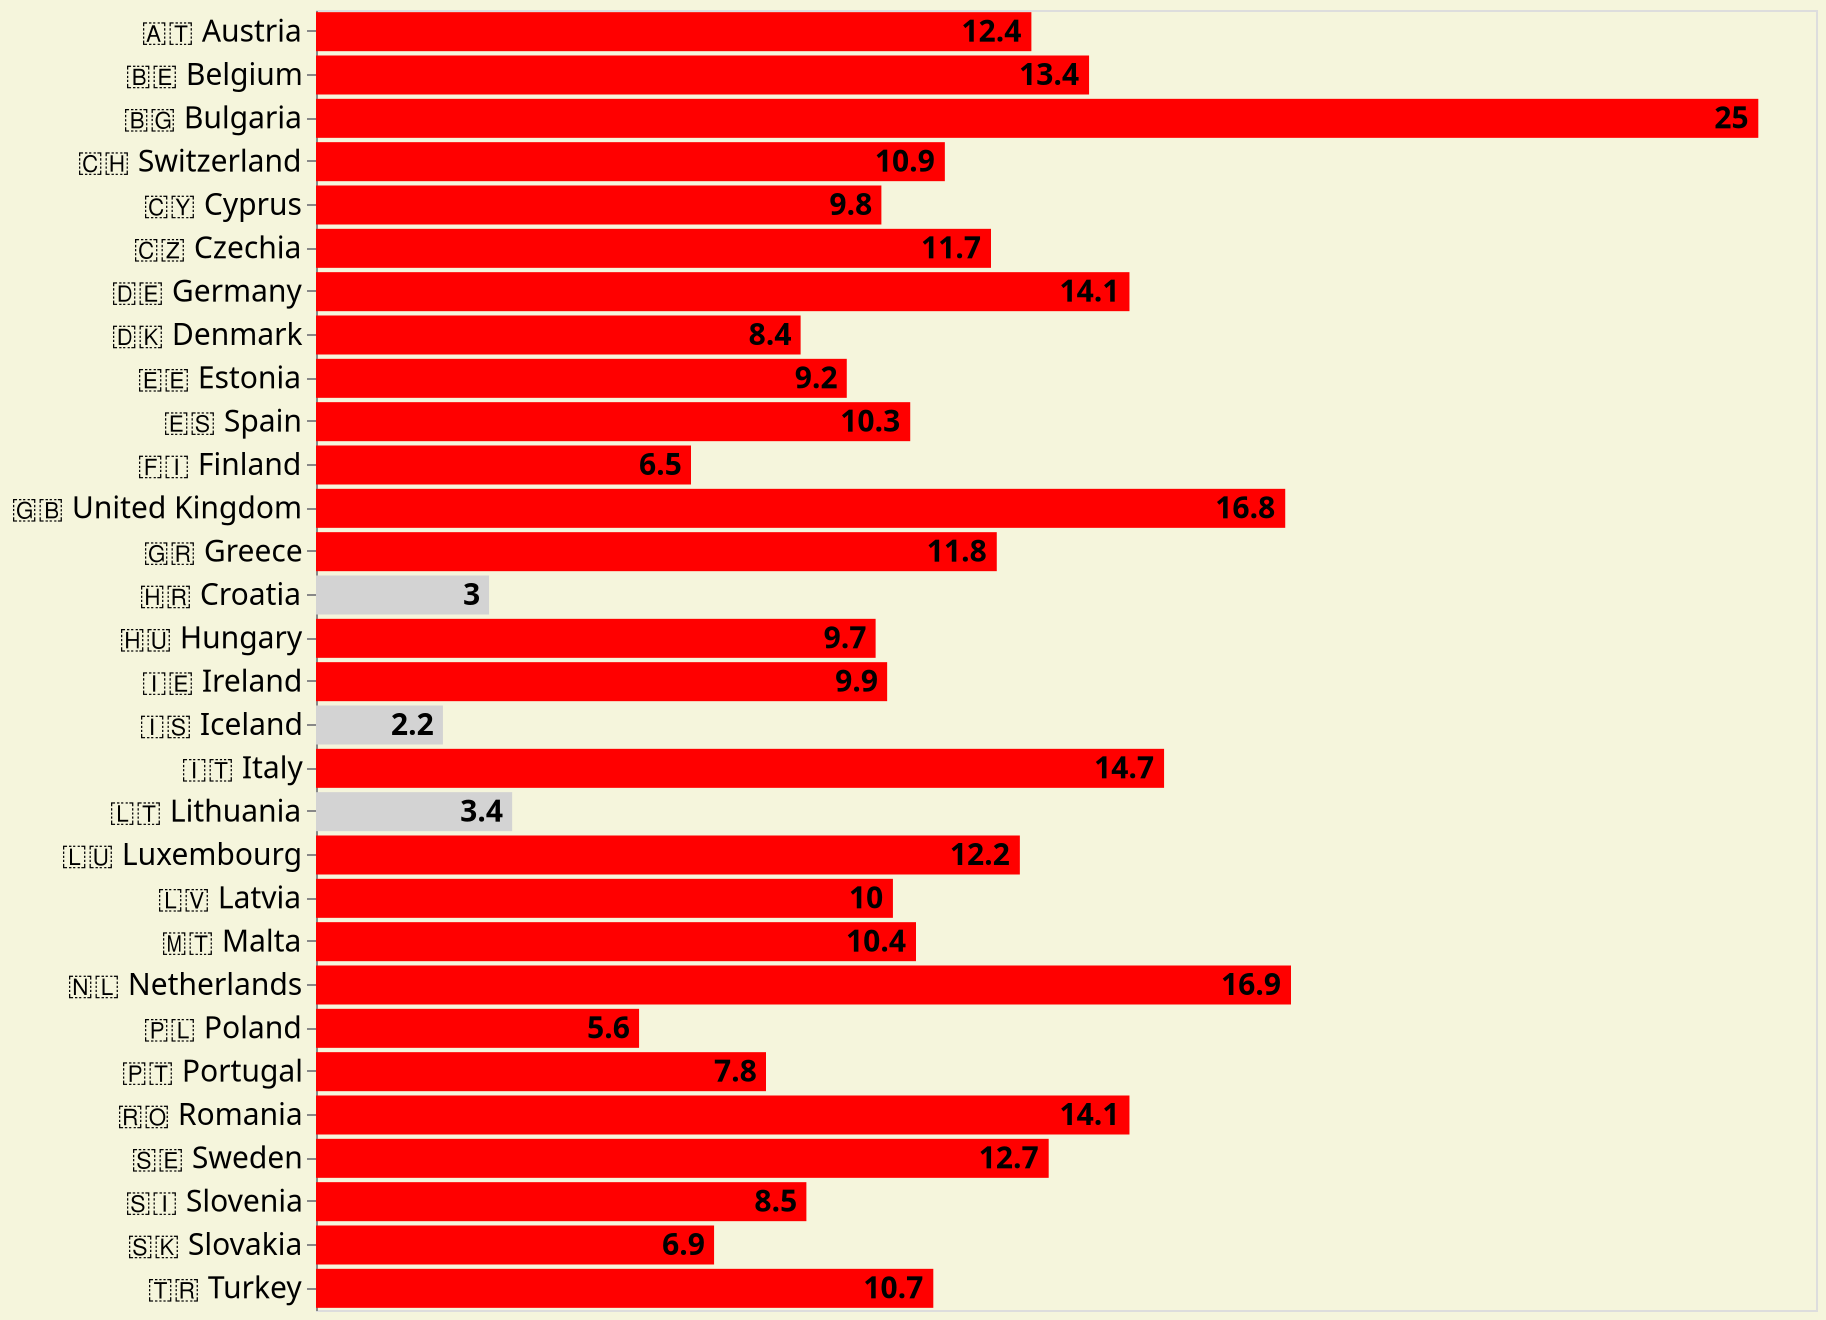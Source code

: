 {
  "$schema": "https://vega.github.io/schema/vega-lite/v4.json",
  "description": "Vega-Lite version of bar chart from https://observablehq.com/@d3/learn-d3-scales.",
  "width": 750,
  "height": 650,
  "background": "#f5f5dc",
  "data": {
    "values": [
 {
   "country": "🇦🇹 Austria",
   "PercentageofCrime": 12.4
 },
 {
   "country": "🇧🇪 Belgium",
   "PercentageofCrime": 13.4
 },
 {
   "country": "🇧🇬 Bulgaria",
   "PercentageofCrime": 25
 },
 {
   "country": "🇨🇭 Switzerland",
   "PercentageofCrime": 10.9
 },
 {
  "country": "🇨🇾 Cyprus",
   "PercentageofCrime": 9.8
 },
 {
   "country": "🇨🇿 Czechia",
   "PercentageofCrime": 11.7
 },
 {
   "country": "🇩🇪 Germany",
   "PercentageofCrime": 14.1
 },
 {
   "country": "🇩🇰 Denmark",
   "PercentageofCrime": 8.4
 },
 {
   "country": "🇪🇪 Estonia",
   "PercentageofCrime": 9.2
 },
 {
   "country": "🇬🇷 Greece",
   "PercentageofCrime": 11.8
 },
 {
   "country": "🇪🇸 Spain",
   "PercentageofCrime": 10.3
 },
 {
   "country": "🇫🇮 Finland",
   "PercentageofCrime": 6.5
 },
 {
   "country": "🇭🇷 Croatia",
   "PercentageofCrime": 3
 },
 {
   "country": "🇭🇺 Hungary",
   "PercentageofCrime": 9.7
 },
 {
   "country": "🇮🇪 Ireland",
   "PercentageofCrime": 9.9
 },
 {
   "country": "🇮🇸 Iceland",
   "PercentageofCrime": 2.2
 },
 {
   "country": "🇮🇹 Italy",
   "PercentageofCrime": 14.7
 },
 {
   "country": "🇱🇹 Lithuania",
   "PercentageofCrime": 3.4
 },
 {
   "country": "🇱🇺 Luxembourg",
   "PercentageofCrime": 12.2
 },
 {
   "country": "🇱🇻 Latvia",
   "PercentageofCrime": 10
 },
 {
   "country": "🇲🇹 Malta",
   "PercentageofCrime": 10.4
 },
 {
   "country": "🇳🇱 Netherlands",
   "PercentageofCrime": 16.9
 },
 {
   "country": "🇵🇱 Poland",
   "PercentageofCrime": 5.6
 },
 {
   "country": "🇵🇹 Portugal",
   "PercentageofCrime": 7.8
 },
 {
   "country": "🇷🇴 Romania",
   "PercentageofCrime": 14.1
 },
 {
   "country": "🇸🇪 Sweden",
   "PercentageofCrime": 12.7
 },
 {
   "country": "🇸🇮 Slovenia",
   "PercentageofCrime": 8.5
 },
 {
   "country": "🇸🇰 Slovakia",
   "PercentageofCrime": 6.9
 },
 {
   "country": "🇹🇷 Turkey",
   "PercentageofCrime": 10.7
 },
 {
   "country": "🇬🇧 United Kingdom",
   "PercentageofCrime": 16.8
 }
]
  },

  "encoding": {
    "y": {
      "field": "country",
      "type": "nominal",
      "axis": {"title": null, "labelFontSize": 15}
    },
    "x": {
      "field": "PercentageofCrime",
      "type": "quantitative",
      "title": null,
      "axis": null
    }
  },
  "layer": [
    {
      "mark": "bar",
      "encoding": {
        "color": {
          "condition": {
            "test": {"field": "PercentageofCrime", "gt": 5},
            "value": "red"
          },
          "value": "lightgrey"
        }
      }
    },
    {
      "mark": {
        "type": "text",
        "fontSize": 15,
        "fontWeight":"bold",
        "align": "right",
        "xOffset": -4,
        "aria": false
      },
      "encoding": {
        "text": {"field": "PercentageofCrime", "type": "quantitative"},
        "color": {"value": "black"}
      }
    }
  ],
  "config": {"tick": {}}
}
